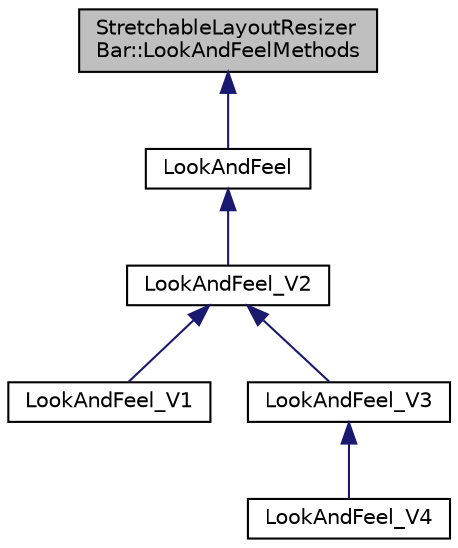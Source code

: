 digraph "StretchableLayoutResizerBar::LookAndFeelMethods"
{
  bgcolor="transparent";
  edge [fontname="Helvetica",fontsize="10",labelfontname="Helvetica",labelfontsize="10"];
  node [fontname="Helvetica",fontsize="10",shape=record];
  Node0 [label="StretchableLayoutResizer\lBar::LookAndFeelMethods",height=0.2,width=0.4,color="black", fillcolor="grey75", style="filled", fontcolor="black"];
  Node0 -> Node1 [dir="back",color="midnightblue",fontsize="10",style="solid",fontname="Helvetica"];
  Node1 [label="LookAndFeel",height=0.2,width=0.4,color="black",URL="$classLookAndFeel.html",tooltip="LookAndFeel objects define the appearance of all the JUCE widgets, and subclasses can be used to appl..."];
  Node1 -> Node2 [dir="back",color="midnightblue",fontsize="10",style="solid",fontname="Helvetica"];
  Node2 [label="LookAndFeel_V2",height=0.2,width=0.4,color="black",URL="$classLookAndFeel__V2.html",tooltip="This LookAndFeel subclass implements the juce style from around 2008-12. "];
  Node2 -> Node3 [dir="back",color="midnightblue",fontsize="10",style="solid",fontname="Helvetica"];
  Node3 [label="LookAndFeel_V1",height=0.2,width=0.4,color="black",URL="$classLookAndFeel__V1.html",tooltip="The original JUCE look-and-feel, as used back from 2002 to about 2007ish. "];
  Node2 -> Node4 [dir="back",color="midnightblue",fontsize="10",style="solid",fontname="Helvetica"];
  Node4 [label="LookAndFeel_V3",height=0.2,width=0.4,color="black",URL="$classLookAndFeel__V3.html",tooltip="The latest JUCE look-and-feel style, as introduced in 2013. "];
  Node4 -> Node5 [dir="back",color="midnightblue",fontsize="10",style="solid",fontname="Helvetica"];
  Node5 [label="LookAndFeel_V4",height=0.2,width=0.4,color="black",URL="$classLookAndFeel__V4.html",tooltip="The latest JUCE look-and-feel style, as introduced in 2017. "];
}
